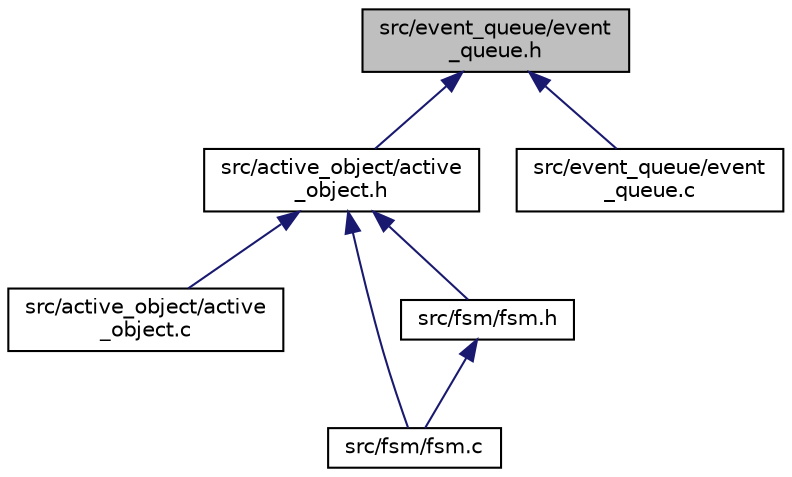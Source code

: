 digraph "src/event_queue/event_queue.h"
{
 // LATEX_PDF_SIZE
  edge [fontname="Helvetica",fontsize="10",labelfontname="Helvetica",labelfontsize="10"];
  node [fontname="Helvetica",fontsize="10",shape=record];
  Node1 [label="src/event_queue/event\l_queue.h",height=0.2,width=0.4,color="black", fillcolor="grey75", style="filled", fontcolor="black",tooltip="Template Queue for a given data type."];
  Node1 -> Node2 [dir="back",color="midnightblue",fontsize="10",style="solid",fontname="Helvetica"];
  Node2 [label="src/active_object/active\l_object.h",height=0.2,width=0.4,color="black", fillcolor="white", style="filled",URL="$active__object_8h.html",tooltip="Active Object Design Pattern Implementation."];
  Node2 -> Node3 [dir="back",color="midnightblue",fontsize="10",style="solid",fontname="Helvetica"];
  Node3 [label="src/active_object/active\l_object.c",height=0.2,width=0.4,color="black", fillcolor="white", style="filled",URL="$active__object_8c.html",tooltip=" "];
  Node2 -> Node4 [dir="back",color="midnightblue",fontsize="10",style="solid",fontname="Helvetica"];
  Node4 [label="src/fsm/fsm.c",height=0.2,width=0.4,color="black", fillcolor="white", style="filled",URL="$fsm_8c.html",tooltip=" "];
  Node2 -> Node5 [dir="back",color="midnightblue",fontsize="10",style="solid",fontname="Helvetica"];
  Node5 [label="src/fsm/fsm.h",height=0.2,width=0.4,color="black", fillcolor="white", style="filled",URL="$fsm_8h.html",tooltip="FSM for Active Object - A Hybrid of Mealy and Moore State Machines."];
  Node5 -> Node4 [dir="back",color="midnightblue",fontsize="10",style="solid",fontname="Helvetica"];
  Node1 -> Node6 [dir="back",color="midnightblue",fontsize="10",style="solid",fontname="Helvetica"];
  Node6 [label="src/event_queue/event\l_queue.c",height=0.2,width=0.4,color="black", fillcolor="white", style="filled",URL="$event__queue_8c.html",tooltip=" "];
}
